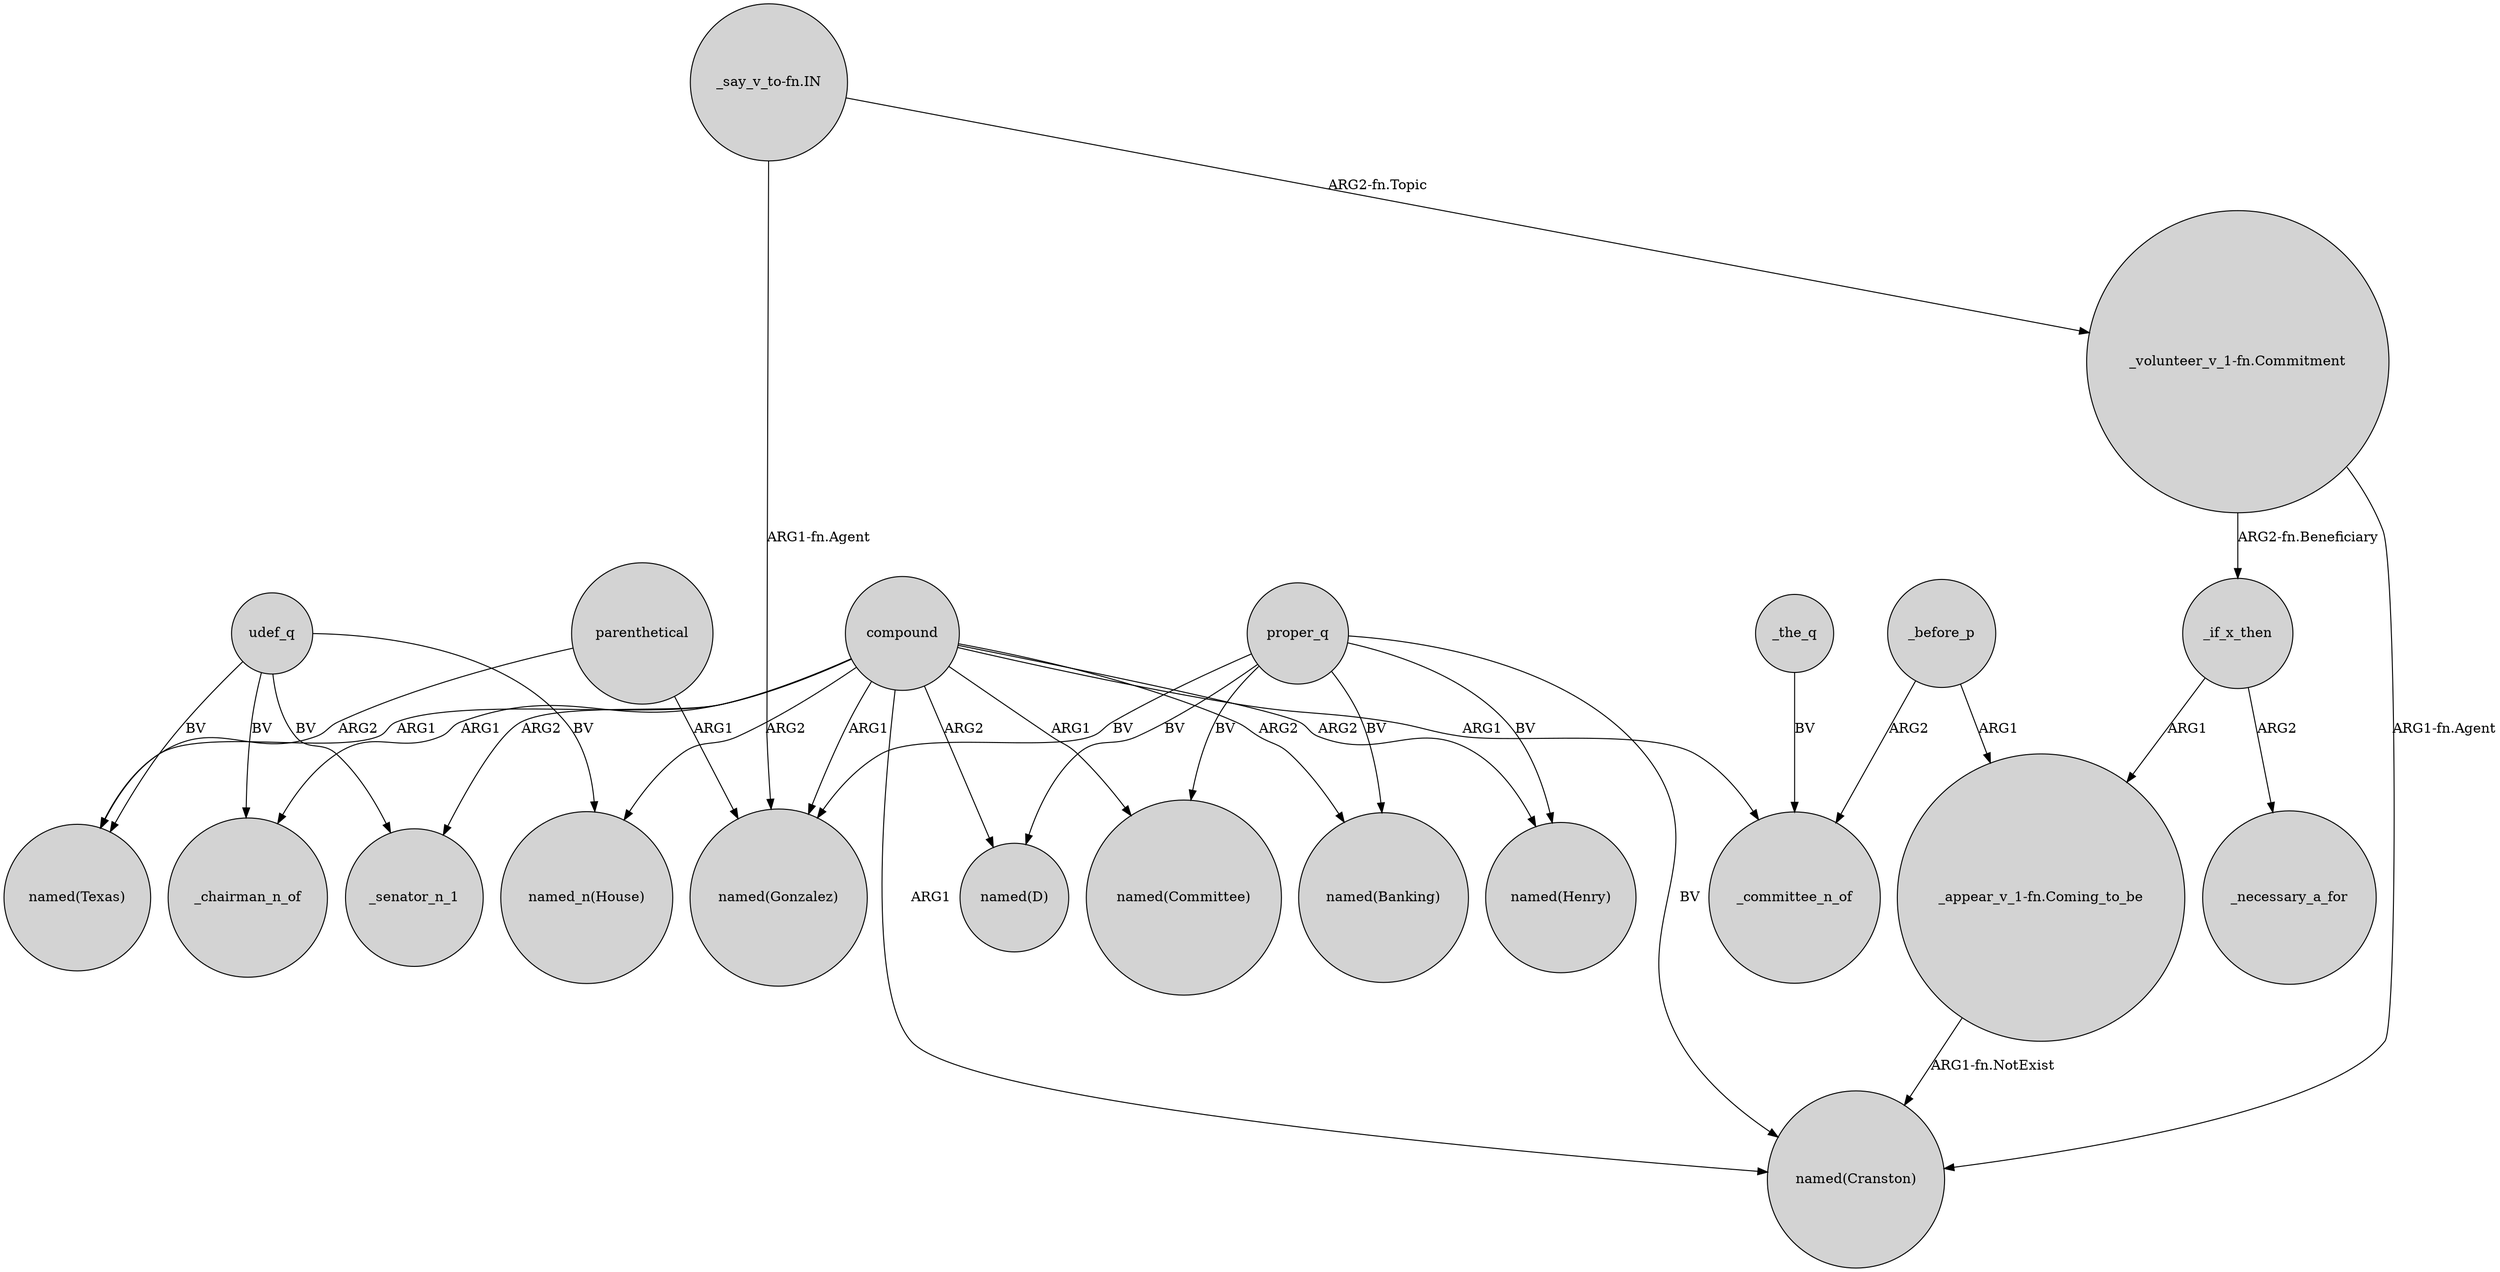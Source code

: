 digraph {
	node [shape=circle style=filled]
	udef_q -> "named_n(House)" [label=BV]
	udef_q -> _senator_n_1 [label=BV]
	compound -> "named(Texas)" [label=ARG1]
	compound -> _chairman_n_of [label=ARG1]
	_before_p -> "_appear_v_1-fn.Coming_to_be" [label=ARG1]
	proper_q -> "named(Banking)" [label=BV]
	_if_x_then -> "_appear_v_1-fn.Coming_to_be" [label=ARG1]
	"_say_v_to-fn.IN" -> "_volunteer_v_1-fn.Commitment" [label="ARG2-fn.Topic"]
	parenthetical -> "named(Gonzalez)" [label=ARG1]
	proper_q -> "named(Gonzalez)" [label=BV]
	_the_q -> _committee_n_of [label=BV]
	udef_q -> _chairman_n_of [label=BV]
	udef_q -> "named(Texas)" [label=BV]
	"_appear_v_1-fn.Coming_to_be" -> "named(Cranston)" [label="ARG1-fn.NotExist"]
	"_volunteer_v_1-fn.Commitment" -> "named(Cranston)" [label="ARG1-fn.Agent"]
	proper_q -> "named(Henry)" [label=BV]
	compound -> _senator_n_1 [label=ARG2]
	compound -> "named(D)" [label=ARG2]
	"_volunteer_v_1-fn.Commitment" -> _if_x_then [label="ARG2-fn.Beneficiary"]
	compound -> "named_n(House)" [label=ARG2]
	proper_q -> "named(Committee)" [label=BV]
	compound -> "named(Gonzalez)" [label=ARG1]
	compound -> "named(Committee)" [label=ARG1]
	compound -> "named(Henry)" [label=ARG2]
	proper_q -> "named(D)" [label=BV]
	compound -> "named(Banking)" [label=ARG2]
	_if_x_then -> _necessary_a_for [label=ARG2]
	compound -> _committee_n_of [label=ARG1]
	_before_p -> _committee_n_of [label=ARG2]
	"_say_v_to-fn.IN" -> "named(Gonzalez)" [label="ARG1-fn.Agent"]
	proper_q -> "named(Cranston)" [label=BV]
	compound -> "named(Cranston)" [label=ARG1]
	parenthetical -> "named(Texas)" [label=ARG2]
}
